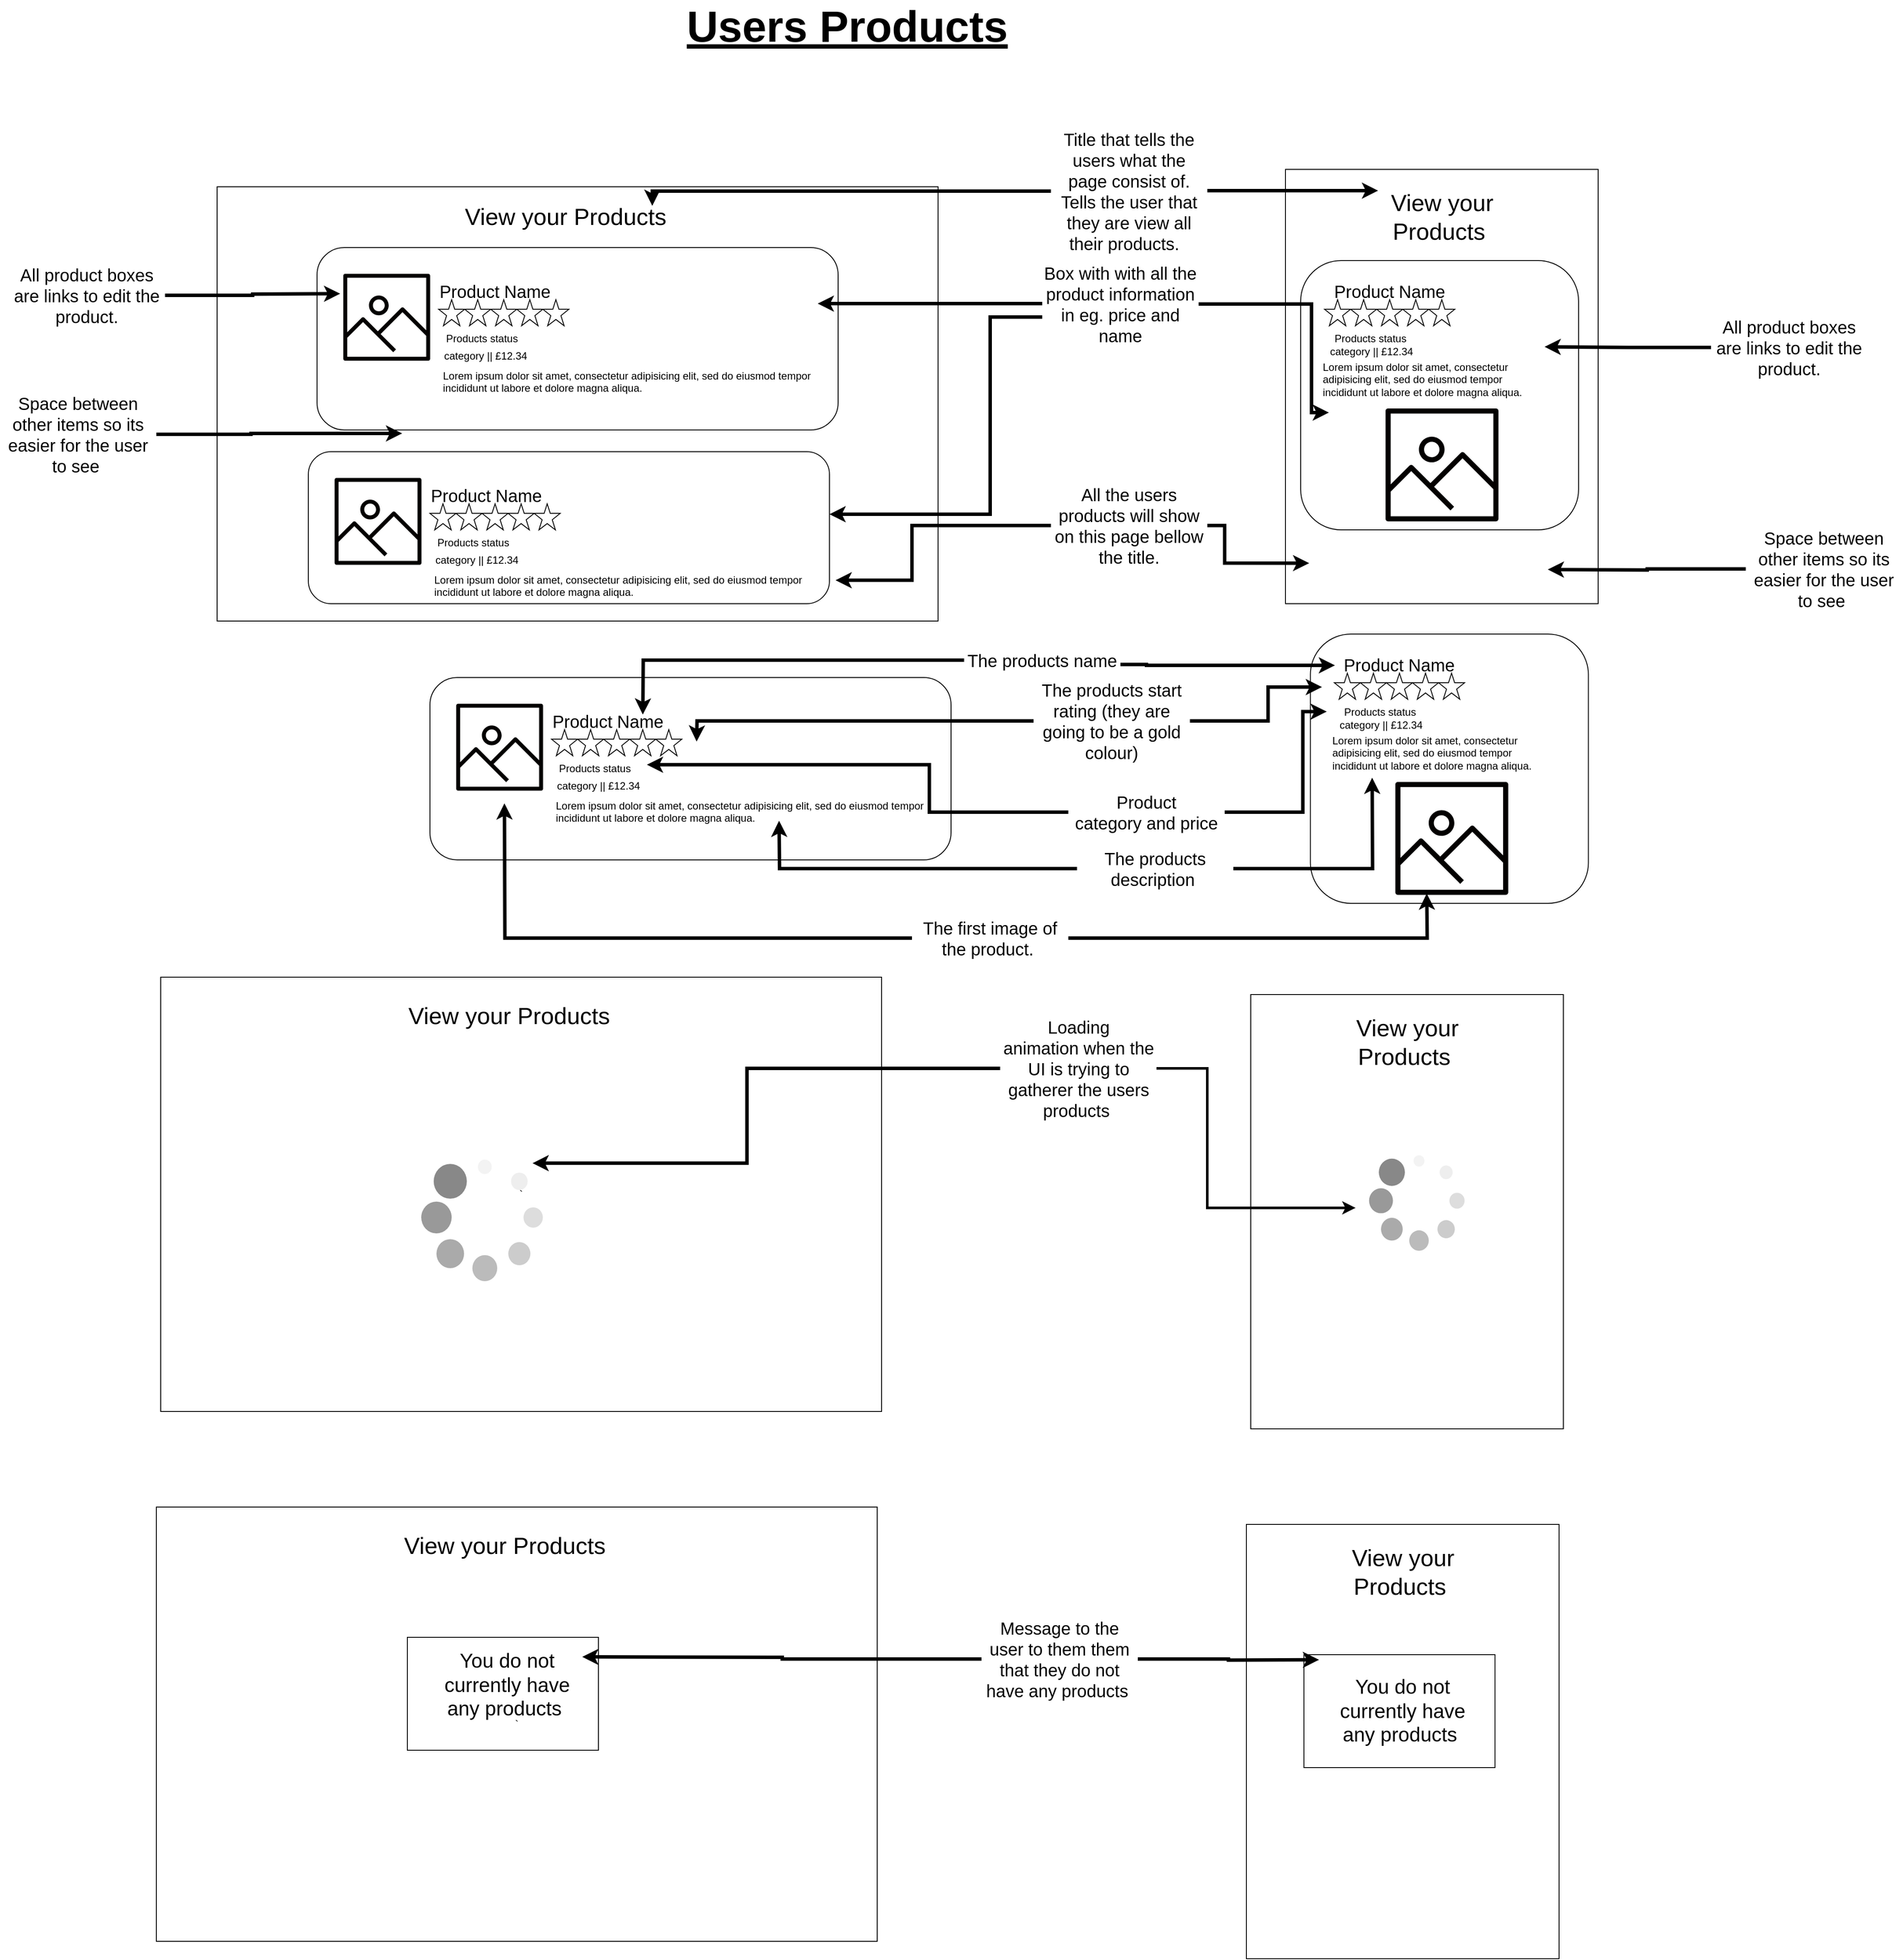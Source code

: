 <mxfile version="22.1.21" type="device">
  <diagram name="Page-1" id="9kCDMBCtZoSfwNyQTBR-">
    <mxGraphModel dx="7434" dy="4896" grid="1" gridSize="10" guides="1" tooltips="1" connect="1" arrows="1" fold="1" page="1" pageScale="1" pageWidth="850" pageHeight="1100" math="0" shadow="0">
      <root>
        <mxCell id="0" />
        <mxCell id="1" parent="0" />
        <mxCell id="2045cuq98jGpGBP9lHV3-7" value="`" style="rounded=0;whiteSpace=wrap;html=1;" parent="1" vertex="1">
          <mxGeometry x="-2000" y="-960" width="830" height="500" as="geometry" />
        </mxCell>
        <mxCell id="2045cuq98jGpGBP9lHV3-28" value="" style="rounded=0;whiteSpace=wrap;html=1;" parent="1" vertex="1">
          <mxGeometry x="-770" y="-980" width="360" height="500" as="geometry" />
        </mxCell>
        <mxCell id="h-zxiZMkEH1Zj-MicnAZ-12" value="&lt;span style=&quot;font-size: 50px;&quot;&gt;&lt;b&gt;&lt;u&gt;Users Products&lt;/u&gt;&lt;/b&gt;&lt;/span&gt;" style="text;html=1;strokeColor=none;fillColor=none;align=center;verticalAlign=middle;whiteSpace=wrap;rounded=0;fontSize=12;fontFamily=Helvetica;fontColor=default;" parent="1" vertex="1">
          <mxGeometry x="-1631" y="-1160" width="712.5" height="30" as="geometry" />
        </mxCell>
        <mxCell id="4pbtzh1Q4UVARywyvd64-3" value="&lt;font style=&quot;font-size: 27px;&quot;&gt;View your Products&amp;nbsp;&lt;/font&gt;" style="text;html=1;strokeColor=none;fillColor=none;align=center;verticalAlign=middle;whiteSpace=wrap;rounded=0;" vertex="1" parent="1">
          <mxGeometry x="-1780" y="-940" width="370" height="30" as="geometry" />
        </mxCell>
        <mxCell id="4pbtzh1Q4UVARywyvd64-4" value="&lt;font style=&quot;font-size: 27px;&quot;&gt;View your Products&amp;nbsp;&lt;/font&gt;" style="text;html=1;strokeColor=none;fillColor=none;align=center;verticalAlign=middle;whiteSpace=wrap;rounded=0;" vertex="1" parent="1">
          <mxGeometry x="-662.5" y="-940" width="145" height="30" as="geometry" />
        </mxCell>
        <mxCell id="4pbtzh1Q4UVARywyvd64-5" value="" style="rounded=1;whiteSpace=wrap;html=1;" vertex="1" parent="1">
          <mxGeometry x="-1755" y="-395" width="600" height="210" as="geometry" />
        </mxCell>
        <mxCell id="4pbtzh1Q4UVARywyvd64-6" value="" style="sketch=0;outlineConnect=0;fontColor=#232F3E;gradientColor=none;fillColor=#030100;strokeColor=default;dashed=0;verticalLabelPosition=bottom;verticalAlign=top;align=center;html=1;fontSize=12;fontStyle=0;aspect=fixed;pointerEvents=1;shape=mxgraph.aws4.container_registry_image;strokeWidth=0;" vertex="1" parent="1">
          <mxGeometry x="-1725" y="-365" width="100" height="100" as="geometry" />
        </mxCell>
        <mxCell id="4pbtzh1Q4UVARywyvd64-7" value="&lt;font style=&quot;font-size: 20px;&quot;&gt;Product Name&lt;/font&gt;" style="text;html=1;strokeColor=none;fillColor=none;align=center;verticalAlign=middle;whiteSpace=wrap;rounded=0;" vertex="1" parent="1">
          <mxGeometry x="-1670" y="-365" width="240" height="40" as="geometry" />
        </mxCell>
        <mxCell id="4pbtzh1Q4UVARywyvd64-8" value="" style="verticalLabelPosition=bottom;verticalAlign=top;html=1;shape=mxgraph.basic.star" vertex="1" parent="1">
          <mxGeometry x="-1615" y="-335" width="30" height="30" as="geometry" />
        </mxCell>
        <mxCell id="4pbtzh1Q4UVARywyvd64-9" value="" style="verticalLabelPosition=bottom;verticalAlign=top;html=1;shape=mxgraph.basic.star" vertex="1" parent="1">
          <mxGeometry x="-1585" y="-335" width="30" height="30" as="geometry" />
        </mxCell>
        <mxCell id="4pbtzh1Q4UVARywyvd64-10" value="" style="verticalLabelPosition=bottom;verticalAlign=top;html=1;shape=mxgraph.basic.star" vertex="1" parent="1">
          <mxGeometry x="-1555" y="-335" width="30" height="30" as="geometry" />
        </mxCell>
        <mxCell id="4pbtzh1Q4UVARywyvd64-11" value="" style="verticalLabelPosition=bottom;verticalAlign=top;html=1;shape=mxgraph.basic.star" vertex="1" parent="1">
          <mxGeometry x="-1525" y="-335" width="30" height="30" as="geometry" />
        </mxCell>
        <mxCell id="4pbtzh1Q4UVARywyvd64-12" value="" style="verticalLabelPosition=bottom;verticalAlign=top;html=1;shape=mxgraph.basic.star" vertex="1" parent="1">
          <mxGeometry x="-1495" y="-335" width="30" height="30" as="geometry" />
        </mxCell>
        <mxCell id="4pbtzh1Q4UVARywyvd64-15" value="&lt;h1&gt;&lt;br&gt;&lt;/h1&gt;&lt;p&gt;Lorem ipsum dolor sit amet, consectetur adipisicing elit, sed do eiusmod tempor incididunt ut labore et dolore magna aliqua.&lt;/p&gt;" style="text;html=1;strokeColor=none;fillColor=none;spacing=5;spacingTop=-20;whiteSpace=wrap;overflow=hidden;rounded=0;" vertex="1" parent="1">
          <mxGeometry x="-1615" y="-305" width="450" height="120" as="geometry" />
        </mxCell>
        <mxCell id="4pbtzh1Q4UVARywyvd64-16" value="Products status" style="text;html=1;strokeColor=none;fillColor=none;align=center;verticalAlign=middle;whiteSpace=wrap;rounded=0;" vertex="1" parent="1">
          <mxGeometry x="-1635" y="-305" width="140" height="30" as="geometry" />
        </mxCell>
        <mxCell id="4pbtzh1Q4UVARywyvd64-17" value="category || £12.34&amp;nbsp;&amp;nbsp;" style="text;html=1;strokeColor=none;fillColor=none;align=center;verticalAlign=middle;whiteSpace=wrap;rounded=0;" vertex="1" parent="1">
          <mxGeometry x="-1650" y="-285" width="185" height="30" as="geometry" />
        </mxCell>
        <mxCell id="4pbtzh1Q4UVARywyvd64-18" value="" style="rounded=1;whiteSpace=wrap;html=1;" vertex="1" parent="1">
          <mxGeometry x="-1885" y="-890" width="600" height="210" as="geometry" />
        </mxCell>
        <mxCell id="4pbtzh1Q4UVARywyvd64-19" value="" style="sketch=0;outlineConnect=0;fontColor=#232F3E;gradientColor=none;fillColor=#030100;strokeColor=default;dashed=0;verticalLabelPosition=bottom;verticalAlign=top;align=center;html=1;fontSize=12;fontStyle=0;aspect=fixed;pointerEvents=1;shape=mxgraph.aws4.container_registry_image;strokeWidth=0;" vertex="1" parent="1">
          <mxGeometry x="-1855" y="-860" width="100" height="100" as="geometry" />
        </mxCell>
        <mxCell id="4pbtzh1Q4UVARywyvd64-20" value="&lt;font style=&quot;font-size: 20px;&quot;&gt;Product Name&lt;/font&gt;" style="text;html=1;strokeColor=none;fillColor=none;align=center;verticalAlign=middle;whiteSpace=wrap;rounded=0;" vertex="1" parent="1">
          <mxGeometry x="-1800" y="-860" width="240" height="40" as="geometry" />
        </mxCell>
        <mxCell id="4pbtzh1Q4UVARywyvd64-21" value="" style="verticalLabelPosition=bottom;verticalAlign=top;html=1;shape=mxgraph.basic.star" vertex="1" parent="1">
          <mxGeometry x="-1745" y="-830" width="30" height="30" as="geometry" />
        </mxCell>
        <mxCell id="4pbtzh1Q4UVARywyvd64-22" value="" style="verticalLabelPosition=bottom;verticalAlign=top;html=1;shape=mxgraph.basic.star" vertex="1" parent="1">
          <mxGeometry x="-1715" y="-830" width="30" height="30" as="geometry" />
        </mxCell>
        <mxCell id="4pbtzh1Q4UVARywyvd64-23" value="" style="verticalLabelPosition=bottom;verticalAlign=top;html=1;shape=mxgraph.basic.star" vertex="1" parent="1">
          <mxGeometry x="-1685" y="-830" width="30" height="30" as="geometry" />
        </mxCell>
        <mxCell id="4pbtzh1Q4UVARywyvd64-24" value="" style="verticalLabelPosition=bottom;verticalAlign=top;html=1;shape=mxgraph.basic.star" vertex="1" parent="1">
          <mxGeometry x="-1655" y="-830" width="30" height="30" as="geometry" />
        </mxCell>
        <mxCell id="4pbtzh1Q4UVARywyvd64-25" value="" style="verticalLabelPosition=bottom;verticalAlign=top;html=1;shape=mxgraph.basic.star" vertex="1" parent="1">
          <mxGeometry x="-1625" y="-830" width="30" height="30" as="geometry" />
        </mxCell>
        <mxCell id="4pbtzh1Q4UVARywyvd64-26" value="&lt;h1&gt;&lt;br&gt;&lt;/h1&gt;&lt;p&gt;Lorem ipsum dolor sit amet, consectetur adipisicing elit, sed do eiusmod tempor incididunt ut labore et dolore magna aliqua.&lt;/p&gt;" style="text;html=1;strokeColor=none;fillColor=none;spacing=5;spacingTop=-20;whiteSpace=wrap;overflow=hidden;rounded=0;" vertex="1" parent="1">
          <mxGeometry x="-1745" y="-800" width="450" height="120" as="geometry" />
        </mxCell>
        <mxCell id="4pbtzh1Q4UVARywyvd64-27" value="Products status" style="text;html=1;strokeColor=none;fillColor=none;align=center;verticalAlign=middle;whiteSpace=wrap;rounded=0;" vertex="1" parent="1">
          <mxGeometry x="-1765" y="-800" width="140" height="30" as="geometry" />
        </mxCell>
        <mxCell id="4pbtzh1Q4UVARywyvd64-28" value="category || £12.34&amp;nbsp;&amp;nbsp;" style="text;html=1;strokeColor=none;fillColor=none;align=center;verticalAlign=middle;whiteSpace=wrap;rounded=0;" vertex="1" parent="1">
          <mxGeometry x="-1780" y="-780" width="185" height="30" as="geometry" />
        </mxCell>
        <mxCell id="4pbtzh1Q4UVARywyvd64-40" value="" style="rounded=1;whiteSpace=wrap;html=1;" vertex="1" parent="1">
          <mxGeometry x="-1895" y="-655" width="600" height="175" as="geometry" />
        </mxCell>
        <mxCell id="4pbtzh1Q4UVARywyvd64-41" value="" style="sketch=0;outlineConnect=0;fontColor=#232F3E;gradientColor=none;fillColor=#030100;strokeColor=default;dashed=0;verticalLabelPosition=bottom;verticalAlign=top;align=center;html=1;fontSize=12;fontStyle=0;aspect=fixed;pointerEvents=1;shape=mxgraph.aws4.container_registry_image;strokeWidth=0;" vertex="1" parent="1">
          <mxGeometry x="-1865" y="-625" width="100" height="100" as="geometry" />
        </mxCell>
        <mxCell id="4pbtzh1Q4UVARywyvd64-42" value="&lt;font style=&quot;font-size: 20px;&quot;&gt;Product Name&lt;/font&gt;" style="text;html=1;strokeColor=none;fillColor=none;align=center;verticalAlign=middle;whiteSpace=wrap;rounded=0;" vertex="1" parent="1">
          <mxGeometry x="-1810" y="-625" width="240" height="40" as="geometry" />
        </mxCell>
        <mxCell id="4pbtzh1Q4UVARywyvd64-43" value="" style="verticalLabelPosition=bottom;verticalAlign=top;html=1;shape=mxgraph.basic.star" vertex="1" parent="1">
          <mxGeometry x="-1755" y="-595" width="30" height="30" as="geometry" />
        </mxCell>
        <mxCell id="4pbtzh1Q4UVARywyvd64-44" value="" style="verticalLabelPosition=bottom;verticalAlign=top;html=1;shape=mxgraph.basic.star" vertex="1" parent="1">
          <mxGeometry x="-1725" y="-595" width="30" height="30" as="geometry" />
        </mxCell>
        <mxCell id="4pbtzh1Q4UVARywyvd64-45" value="" style="verticalLabelPosition=bottom;verticalAlign=top;html=1;shape=mxgraph.basic.star" vertex="1" parent="1">
          <mxGeometry x="-1695" y="-595" width="30" height="30" as="geometry" />
        </mxCell>
        <mxCell id="4pbtzh1Q4UVARywyvd64-46" value="" style="verticalLabelPosition=bottom;verticalAlign=top;html=1;shape=mxgraph.basic.star" vertex="1" parent="1">
          <mxGeometry x="-1665" y="-595" width="30" height="30" as="geometry" />
        </mxCell>
        <mxCell id="4pbtzh1Q4UVARywyvd64-47" value="" style="verticalLabelPosition=bottom;verticalAlign=top;html=1;shape=mxgraph.basic.star" vertex="1" parent="1">
          <mxGeometry x="-1635" y="-595" width="30" height="30" as="geometry" />
        </mxCell>
        <mxCell id="4pbtzh1Q4UVARywyvd64-48" value="&lt;h1&gt;&lt;br&gt;&lt;/h1&gt;&lt;p&gt;Lorem ipsum dolor sit amet, consectetur adipisicing elit, sed do eiusmod tempor incididunt ut labore et dolore magna aliqua.&lt;/p&gt;" style="text;html=1;strokeColor=none;fillColor=none;spacing=5;spacingTop=-20;whiteSpace=wrap;overflow=hidden;rounded=0;" vertex="1" parent="1">
          <mxGeometry x="-1755" y="-565" width="450" height="120" as="geometry" />
        </mxCell>
        <mxCell id="4pbtzh1Q4UVARywyvd64-49" value="Products status" style="text;html=1;strokeColor=none;fillColor=none;align=center;verticalAlign=middle;whiteSpace=wrap;rounded=0;" vertex="1" parent="1">
          <mxGeometry x="-1775" y="-565" width="140" height="30" as="geometry" />
        </mxCell>
        <mxCell id="4pbtzh1Q4UVARywyvd64-50" value="category || £12.34&amp;nbsp;&amp;nbsp;" style="text;html=1;strokeColor=none;fillColor=none;align=center;verticalAlign=middle;whiteSpace=wrap;rounded=0;" vertex="1" parent="1">
          <mxGeometry x="-1790" y="-545" width="185" height="30" as="geometry" />
        </mxCell>
        <mxCell id="4pbtzh1Q4UVARywyvd64-51" value="" style="rounded=1;whiteSpace=wrap;html=1;" vertex="1" parent="1">
          <mxGeometry x="-741.25" y="-445" width="320" height="310" as="geometry" />
        </mxCell>
        <mxCell id="4pbtzh1Q4UVARywyvd64-52" value="&lt;font style=&quot;font-size: 20px;&quot;&gt;Product Name&lt;/font&gt;" style="text;html=1;strokeColor=none;fillColor=none;align=center;verticalAlign=middle;whiteSpace=wrap;rounded=0;" vertex="1" parent="1">
          <mxGeometry x="-758.75" y="-430" width="240" height="40" as="geometry" />
        </mxCell>
        <mxCell id="4pbtzh1Q4UVARywyvd64-53" value="" style="verticalLabelPosition=bottom;verticalAlign=top;html=1;shape=mxgraph.basic.star" vertex="1" parent="1">
          <mxGeometry x="-713.75" y="-400" width="30" height="30" as="geometry" />
        </mxCell>
        <mxCell id="4pbtzh1Q4UVARywyvd64-54" value="" style="verticalLabelPosition=bottom;verticalAlign=top;html=1;shape=mxgraph.basic.star" vertex="1" parent="1">
          <mxGeometry x="-683.75" y="-400" width="30" height="30" as="geometry" />
        </mxCell>
        <mxCell id="4pbtzh1Q4UVARywyvd64-55" value="" style="verticalLabelPosition=bottom;verticalAlign=top;html=1;shape=mxgraph.basic.star" vertex="1" parent="1">
          <mxGeometry x="-653.75" y="-400" width="30" height="30" as="geometry" />
        </mxCell>
        <mxCell id="4pbtzh1Q4UVARywyvd64-56" value="" style="verticalLabelPosition=bottom;verticalAlign=top;html=1;shape=mxgraph.basic.star" vertex="1" parent="1">
          <mxGeometry x="-623.75" y="-400" width="30" height="30" as="geometry" />
        </mxCell>
        <mxCell id="4pbtzh1Q4UVARywyvd64-57" value="" style="verticalLabelPosition=bottom;verticalAlign=top;html=1;shape=mxgraph.basic.star" vertex="1" parent="1">
          <mxGeometry x="-593.75" y="-400" width="30" height="30" as="geometry" />
        </mxCell>
        <mxCell id="4pbtzh1Q4UVARywyvd64-58" value="&lt;h1&gt;&lt;br&gt;&lt;/h1&gt;&lt;p&gt;Lorem ipsum dolor sit amet, consectetur adipisicing elit, sed do eiusmod tempor incididunt ut labore et dolore magna aliqua.&lt;/p&gt;" style="text;html=1;strokeColor=none;fillColor=none;spacing=5;spacingTop=-20;whiteSpace=wrap;overflow=hidden;rounded=0;" vertex="1" parent="1">
          <mxGeometry x="-721.25" y="-380" width="245" height="120" as="geometry" />
        </mxCell>
        <mxCell id="4pbtzh1Q4UVARywyvd64-59" value="Products status" style="text;html=1;strokeColor=none;fillColor=none;align=center;verticalAlign=middle;whiteSpace=wrap;rounded=0;" vertex="1" parent="1">
          <mxGeometry x="-731.25" y="-370" width="140" height="30" as="geometry" />
        </mxCell>
        <mxCell id="4pbtzh1Q4UVARywyvd64-60" value="category || £12.34&amp;nbsp;&amp;nbsp;" style="text;html=1;strokeColor=none;fillColor=none;align=center;verticalAlign=middle;whiteSpace=wrap;rounded=0;" vertex="1" parent="1">
          <mxGeometry x="-748.75" y="-355" width="185" height="30" as="geometry" />
        </mxCell>
        <mxCell id="4pbtzh1Q4UVARywyvd64-61" value="" style="sketch=0;outlineConnect=0;fontColor=#232F3E;gradientColor=none;fillColor=#030100;strokeColor=default;dashed=0;verticalLabelPosition=bottom;verticalAlign=top;align=center;html=1;fontSize=12;fontStyle=0;aspect=fixed;pointerEvents=1;shape=mxgraph.aws4.container_registry_image;strokeWidth=0;" vertex="1" parent="1">
          <mxGeometry x="-643.75" y="-275" width="130" height="130" as="geometry" />
        </mxCell>
        <mxCell id="4pbtzh1Q4UVARywyvd64-73" value="" style="rounded=1;whiteSpace=wrap;html=1;" vertex="1" parent="1">
          <mxGeometry x="-752.5" y="-875" width="320" height="310" as="geometry" />
        </mxCell>
        <mxCell id="4pbtzh1Q4UVARywyvd64-74" value="&lt;font style=&quot;font-size: 20px;&quot;&gt;Product Name&lt;/font&gt;" style="text;html=1;strokeColor=none;fillColor=none;align=center;verticalAlign=middle;whiteSpace=wrap;rounded=0;" vertex="1" parent="1">
          <mxGeometry x="-770" y="-860" width="240" height="40" as="geometry" />
        </mxCell>
        <mxCell id="4pbtzh1Q4UVARywyvd64-75" value="" style="verticalLabelPosition=bottom;verticalAlign=top;html=1;shape=mxgraph.basic.star" vertex="1" parent="1">
          <mxGeometry x="-725" y="-830" width="30" height="30" as="geometry" />
        </mxCell>
        <mxCell id="4pbtzh1Q4UVARywyvd64-76" value="" style="verticalLabelPosition=bottom;verticalAlign=top;html=1;shape=mxgraph.basic.star" vertex="1" parent="1">
          <mxGeometry x="-695" y="-830" width="30" height="30" as="geometry" />
        </mxCell>
        <mxCell id="4pbtzh1Q4UVARywyvd64-77" value="" style="verticalLabelPosition=bottom;verticalAlign=top;html=1;shape=mxgraph.basic.star" vertex="1" parent="1">
          <mxGeometry x="-665" y="-830" width="30" height="30" as="geometry" />
        </mxCell>
        <mxCell id="4pbtzh1Q4UVARywyvd64-78" value="" style="verticalLabelPosition=bottom;verticalAlign=top;html=1;shape=mxgraph.basic.star" vertex="1" parent="1">
          <mxGeometry x="-635" y="-830" width="30" height="30" as="geometry" />
        </mxCell>
        <mxCell id="4pbtzh1Q4UVARywyvd64-79" value="" style="verticalLabelPosition=bottom;verticalAlign=top;html=1;shape=mxgraph.basic.star" vertex="1" parent="1">
          <mxGeometry x="-605" y="-830" width="30" height="30" as="geometry" />
        </mxCell>
        <mxCell id="4pbtzh1Q4UVARywyvd64-80" value="&lt;h1&gt;&lt;br&gt;&lt;/h1&gt;&lt;p&gt;Lorem ipsum dolor sit amet, consectetur adipisicing elit, sed do eiusmod tempor incididunt ut labore et dolore magna aliqua.&lt;/p&gt;" style="text;html=1;strokeColor=none;fillColor=none;spacing=5;spacingTop=-20;whiteSpace=wrap;overflow=hidden;rounded=0;" vertex="1" parent="1">
          <mxGeometry x="-732.5" y="-810" width="245" height="120" as="geometry" />
        </mxCell>
        <mxCell id="4pbtzh1Q4UVARywyvd64-81" value="Products status" style="text;html=1;strokeColor=none;fillColor=none;align=center;verticalAlign=middle;whiteSpace=wrap;rounded=0;" vertex="1" parent="1">
          <mxGeometry x="-742.5" y="-800" width="140" height="30" as="geometry" />
        </mxCell>
        <mxCell id="4pbtzh1Q4UVARywyvd64-82" value="category || £12.34&amp;nbsp;&amp;nbsp;" style="text;html=1;strokeColor=none;fillColor=none;align=center;verticalAlign=middle;whiteSpace=wrap;rounded=0;" vertex="1" parent="1">
          <mxGeometry x="-760" y="-785" width="185" height="30" as="geometry" />
        </mxCell>
        <mxCell id="4pbtzh1Q4UVARywyvd64-83" value="" style="sketch=0;outlineConnect=0;fontColor=#232F3E;gradientColor=none;fillColor=#030100;strokeColor=default;dashed=0;verticalLabelPosition=bottom;verticalAlign=top;align=center;html=1;fontSize=12;fontStyle=0;aspect=fixed;pointerEvents=1;shape=mxgraph.aws4.container_registry_image;strokeWidth=0;" vertex="1" parent="1">
          <mxGeometry x="-655" y="-705" width="130" height="130" as="geometry" />
        </mxCell>
        <mxCell id="4pbtzh1Q4UVARywyvd64-87" style="edgeStyle=orthogonalEdgeStyle;rounded=0;orthogonalLoop=1;jettySize=auto;html=1;strokeWidth=4;" edge="1" parent="1" source="4pbtzh1Q4UVARywyvd64-86">
          <mxGeometry relative="1" as="geometry">
            <mxPoint x="-1308.528" y="-825.467" as="targetPoint" />
          </mxGeometry>
        </mxCell>
        <mxCell id="4pbtzh1Q4UVARywyvd64-93" style="edgeStyle=orthogonalEdgeStyle;rounded=0;orthogonalLoop=1;jettySize=auto;html=1;strokeWidth=4;" edge="1" parent="1" source="4pbtzh1Q4UVARywyvd64-86">
          <mxGeometry relative="1" as="geometry">
            <mxPoint x="-720" y="-700" as="targetPoint" />
            <Array as="points">
              <mxPoint x="-740" y="-825" />
            </Array>
          </mxGeometry>
        </mxCell>
        <mxCell id="4pbtzh1Q4UVARywyvd64-95" style="edgeStyle=orthogonalEdgeStyle;shape=connector;rounded=0;orthogonalLoop=1;jettySize=auto;html=1;labelBackgroundColor=default;strokeColor=default;strokeWidth=4;align=center;verticalAlign=middle;fontFamily=Helvetica;fontSize=12;fontColor=default;endArrow=classic;exitX=0;exitY=1;exitDx=0;exitDy=0;" edge="1" parent="1" source="4pbtzh1Q4UVARywyvd64-86" target="4pbtzh1Q4UVARywyvd64-40">
          <mxGeometry relative="1" as="geometry">
            <mxPoint x="-1307.627" y="-540.195" as="targetPoint" />
            <mxPoint x="-970" y="-710" as="sourcePoint" />
            <Array as="points">
              <mxPoint x="-1110" y="-810" />
              <mxPoint x="-1110" y="-583" />
            </Array>
          </mxGeometry>
        </mxCell>
        <mxCell id="4pbtzh1Q4UVARywyvd64-86" value="&lt;font style=&quot;font-size: 20px;&quot;&gt;Box with with all the product information in eg. price and name&lt;/font&gt;" style="text;html=1;strokeColor=none;fillColor=none;align=center;verticalAlign=middle;whiteSpace=wrap;rounded=0;" vertex="1" parent="1">
          <mxGeometry x="-1050" y="-840" width="180" height="30" as="geometry" />
        </mxCell>
        <mxCell id="4pbtzh1Q4UVARywyvd64-89" style="edgeStyle=orthogonalEdgeStyle;rounded=0;orthogonalLoop=1;jettySize=auto;html=1;strokeWidth=4;" edge="1" parent="1" source="4pbtzh1Q4UVARywyvd64-88">
          <mxGeometry relative="1" as="geometry">
            <mxPoint x="-1499" y="-938" as="targetPoint" />
            <Array as="points">
              <mxPoint x="-1499" y="-955" />
            </Array>
          </mxGeometry>
        </mxCell>
        <mxCell id="4pbtzh1Q4UVARywyvd64-92" style="edgeStyle=orthogonalEdgeStyle;rounded=0;orthogonalLoop=1;jettySize=auto;html=1;strokeWidth=4;" edge="1" parent="1" source="4pbtzh1Q4UVARywyvd64-88">
          <mxGeometry relative="1" as="geometry">
            <mxPoint x="-663.349" y="-955.494" as="targetPoint" />
          </mxGeometry>
        </mxCell>
        <mxCell id="4pbtzh1Q4UVARywyvd64-88" value="&lt;font style=&quot;font-size: 20px;&quot;&gt;Title that tells the users what the page consist of. Tells the user that they are view all their products.&amp;nbsp;&amp;nbsp;&lt;/font&gt;" style="text;html=1;strokeColor=none;fillColor=none;align=center;verticalAlign=middle;whiteSpace=wrap;rounded=0;" vertex="1" parent="1">
          <mxGeometry x="-1040" y="-970" width="180" height="30" as="geometry" />
        </mxCell>
        <mxCell id="4pbtzh1Q4UVARywyvd64-96" style="edgeStyle=orthogonalEdgeStyle;shape=connector;rounded=0;orthogonalLoop=1;jettySize=auto;html=1;labelBackgroundColor=default;strokeColor=default;strokeWidth=4;align=center;verticalAlign=middle;fontFamily=Helvetica;fontSize=12;fontColor=default;endArrow=classic;" edge="1" parent="1" source="4pbtzh1Q4UVARywyvd64-94">
          <mxGeometry relative="1" as="geometry">
            <mxPoint x="-1509.9" y="-352.316" as="targetPoint" />
          </mxGeometry>
        </mxCell>
        <mxCell id="4pbtzh1Q4UVARywyvd64-97" style="edgeStyle=orthogonalEdgeStyle;shape=connector;rounded=0;orthogonalLoop=1;jettySize=auto;html=1;labelBackgroundColor=default;strokeColor=default;strokeWidth=4;align=center;verticalAlign=middle;fontFamily=Helvetica;fontSize=12;fontColor=default;endArrow=classic;" edge="1" parent="1" source="4pbtzh1Q4UVARywyvd64-94">
          <mxGeometry relative="1" as="geometry">
            <mxPoint x="-713" y="-409" as="targetPoint" />
            <Array as="points">
              <mxPoint x="-930" y="-410" />
            </Array>
          </mxGeometry>
        </mxCell>
        <mxCell id="4pbtzh1Q4UVARywyvd64-94" value="&lt;font style=&quot;font-size: 20px;&quot;&gt;The products name&lt;/font&gt;" style="text;html=1;strokeColor=none;fillColor=none;align=center;verticalAlign=middle;whiteSpace=wrap;rounded=0;" vertex="1" parent="1">
          <mxGeometry x="-1140" y="-430" width="180" height="30" as="geometry" />
        </mxCell>
        <mxCell id="4pbtzh1Q4UVARywyvd64-105" style="edgeStyle=orthogonalEdgeStyle;shape=connector;rounded=0;orthogonalLoop=1;jettySize=auto;html=1;labelBackgroundColor=default;strokeColor=default;strokeWidth=4;align=center;verticalAlign=middle;fontFamily=Helvetica;fontSize=12;fontColor=default;endArrow=classic;" edge="1" parent="1" source="4pbtzh1Q4UVARywyvd64-98">
          <mxGeometry relative="1" as="geometry">
            <mxPoint x="-727.961" y="-383.98" as="targetPoint" />
            <Array as="points">
              <mxPoint x="-790" y="-345" />
              <mxPoint x="-790" y="-384" />
            </Array>
          </mxGeometry>
        </mxCell>
        <mxCell id="4pbtzh1Q4UVARywyvd64-106" style="edgeStyle=orthogonalEdgeStyle;shape=connector;rounded=0;orthogonalLoop=1;jettySize=auto;html=1;labelBackgroundColor=default;strokeColor=default;strokeWidth=4;align=center;verticalAlign=middle;fontFamily=Helvetica;fontSize=12;fontColor=default;endArrow=classic;" edge="1" parent="1" source="4pbtzh1Q4UVARywyvd64-98">
          <mxGeometry relative="1" as="geometry">
            <mxPoint x="-1447.961" y="-321.235" as="targetPoint" />
          </mxGeometry>
        </mxCell>
        <mxCell id="4pbtzh1Q4UVARywyvd64-98" value="&lt;font style=&quot;font-size: 20px;&quot;&gt;The products start rating (they are going to be a gold colour)&lt;/font&gt;" style="text;html=1;strokeColor=none;fillColor=none;align=center;verticalAlign=middle;whiteSpace=wrap;rounded=0;" vertex="1" parent="1">
          <mxGeometry x="-1060" y="-360" width="180" height="30" as="geometry" />
        </mxCell>
        <mxCell id="4pbtzh1Q4UVARywyvd64-103" style="edgeStyle=orthogonalEdgeStyle;shape=connector;rounded=0;orthogonalLoop=1;jettySize=auto;html=1;labelBackgroundColor=default;strokeColor=default;strokeWidth=4;align=center;verticalAlign=middle;fontFamily=Helvetica;fontSize=12;fontColor=default;endArrow=classic;" edge="1" parent="1" source="4pbtzh1Q4UVARywyvd64-99">
          <mxGeometry relative="1" as="geometry">
            <mxPoint x="-1288" y="-507" as="targetPoint" />
            <Array as="points">
              <mxPoint x="-1200" y="-570" />
              <mxPoint x="-1200" y="-507" />
            </Array>
          </mxGeometry>
        </mxCell>
        <mxCell id="4pbtzh1Q4UVARywyvd64-104" style="edgeStyle=orthogonalEdgeStyle;shape=connector;rounded=0;orthogonalLoop=1;jettySize=auto;html=1;labelBackgroundColor=default;strokeColor=default;strokeWidth=4;align=center;verticalAlign=middle;fontFamily=Helvetica;fontSize=12;fontColor=default;endArrow=classic;" edge="1" parent="1" source="4pbtzh1Q4UVARywyvd64-99">
          <mxGeometry relative="1" as="geometry">
            <mxPoint x="-742.654" y="-526.654" as="targetPoint" />
            <Array as="points">
              <mxPoint x="-840" y="-570" />
              <mxPoint x="-840" y="-527" />
            </Array>
          </mxGeometry>
        </mxCell>
        <mxCell id="4pbtzh1Q4UVARywyvd64-99" value="&lt;font style=&quot;font-size: 20px;&quot;&gt;All the users products will show on this page bellow the title.&lt;/font&gt;" style="text;html=1;strokeColor=none;fillColor=none;align=center;verticalAlign=middle;whiteSpace=wrap;rounded=0;" vertex="1" parent="1">
          <mxGeometry x="-1040" y="-585" width="180" height="30" as="geometry" />
        </mxCell>
        <mxCell id="4pbtzh1Q4UVARywyvd64-108" style="edgeStyle=orthogonalEdgeStyle;shape=connector;rounded=0;orthogonalLoop=1;jettySize=auto;html=1;labelBackgroundColor=default;strokeColor=default;strokeWidth=4;align=center;verticalAlign=middle;fontFamily=Helvetica;fontSize=12;fontColor=default;endArrow=classic;" edge="1" parent="1" source="4pbtzh1Q4UVARywyvd64-107">
          <mxGeometry relative="1" as="geometry">
            <mxPoint x="-1505.216" y="-294.569" as="targetPoint" />
            <Array as="points">
              <mxPoint x="-1180" y="-240" />
              <mxPoint x="-1180" y="-295" />
            </Array>
          </mxGeometry>
        </mxCell>
        <mxCell id="4pbtzh1Q4UVARywyvd64-109" style="edgeStyle=orthogonalEdgeStyle;shape=connector;rounded=0;orthogonalLoop=1;jettySize=auto;html=1;labelBackgroundColor=default;strokeColor=default;strokeWidth=4;align=center;verticalAlign=middle;fontFamily=Helvetica;fontSize=12;fontColor=default;endArrow=classic;" edge="1" parent="1" source="4pbtzh1Q4UVARywyvd64-107">
          <mxGeometry relative="1" as="geometry">
            <mxPoint x="-722.47" y="-355.745" as="targetPoint" />
            <Array as="points">
              <mxPoint x="-750" y="-240" />
              <mxPoint x="-750" y="-356" />
            </Array>
          </mxGeometry>
        </mxCell>
        <mxCell id="4pbtzh1Q4UVARywyvd64-107" value="&lt;font style=&quot;font-size: 20px;&quot;&gt;Product category&amp;nbsp;and price&lt;/font&gt;" style="text;html=1;strokeColor=none;fillColor=none;align=center;verticalAlign=middle;whiteSpace=wrap;rounded=0;" vertex="1" parent="1">
          <mxGeometry x="-1020" y="-255" width="180" height="30" as="geometry" />
        </mxCell>
        <mxCell id="4pbtzh1Q4UVARywyvd64-111" style="edgeStyle=orthogonalEdgeStyle;shape=connector;rounded=0;orthogonalLoop=1;jettySize=auto;html=1;labelBackgroundColor=default;strokeColor=default;strokeWidth=4;align=center;verticalAlign=middle;fontFamily=Helvetica;fontSize=12;fontColor=default;endArrow=classic;" edge="1" parent="1" source="4pbtzh1Q4UVARywyvd64-110">
          <mxGeometry relative="1" as="geometry">
            <mxPoint x="-1353.048" y="-230.143" as="targetPoint" />
          </mxGeometry>
        </mxCell>
        <mxCell id="4pbtzh1Q4UVARywyvd64-112" style="edgeStyle=orthogonalEdgeStyle;shape=connector;rounded=0;orthogonalLoop=1;jettySize=auto;html=1;labelBackgroundColor=default;strokeColor=default;strokeWidth=4;align=center;verticalAlign=middle;fontFamily=Helvetica;fontSize=12;fontColor=default;endArrow=classic;" edge="1" parent="1" source="4pbtzh1Q4UVARywyvd64-110">
          <mxGeometry relative="1" as="geometry">
            <mxPoint x="-670.19" y="-279.667" as="targetPoint" />
          </mxGeometry>
        </mxCell>
        <mxCell id="4pbtzh1Q4UVARywyvd64-110" value="&lt;font style=&quot;font-size: 20px;&quot;&gt;The products description&amp;nbsp;&lt;/font&gt;" style="text;html=1;strokeColor=none;fillColor=none;align=center;verticalAlign=middle;whiteSpace=wrap;rounded=0;" vertex="1" parent="1">
          <mxGeometry x="-1010" y="-190" width="180" height="30" as="geometry" />
        </mxCell>
        <mxCell id="4pbtzh1Q4UVARywyvd64-114" style="edgeStyle=orthogonalEdgeStyle;shape=connector;rounded=0;orthogonalLoop=1;jettySize=auto;html=1;labelBackgroundColor=default;strokeColor=default;strokeWidth=4;align=center;verticalAlign=middle;fontFamily=Helvetica;fontSize=12;fontColor=default;endArrow=classic;" edge="1" parent="1" source="4pbtzh1Q4UVARywyvd64-113">
          <mxGeometry relative="1" as="geometry">
            <mxPoint x="-607.333" y="-146.333" as="targetPoint" />
          </mxGeometry>
        </mxCell>
        <mxCell id="4pbtzh1Q4UVARywyvd64-115" style="edgeStyle=orthogonalEdgeStyle;shape=connector;rounded=0;orthogonalLoop=1;jettySize=auto;html=1;labelBackgroundColor=default;strokeColor=default;strokeWidth=4;align=center;verticalAlign=middle;fontFamily=Helvetica;fontSize=12;fontColor=default;endArrow=classic;" edge="1" parent="1" source="4pbtzh1Q4UVARywyvd64-113">
          <mxGeometry relative="1" as="geometry">
            <mxPoint x="-1669.238" y="-250.143" as="targetPoint" />
          </mxGeometry>
        </mxCell>
        <mxCell id="4pbtzh1Q4UVARywyvd64-113" value="&lt;font style=&quot;font-size: 20px;&quot;&gt;The first image of the product.&amp;nbsp;&lt;/font&gt;" style="text;html=1;strokeColor=none;fillColor=none;align=center;verticalAlign=middle;whiteSpace=wrap;rounded=0;" vertex="1" parent="1">
          <mxGeometry x="-1200" y="-110" width="180" height="30" as="geometry" />
        </mxCell>
        <mxCell id="4pbtzh1Q4UVARywyvd64-117" value="`" style="rounded=0;whiteSpace=wrap;html=1;" vertex="1" parent="1">
          <mxGeometry x="-2065" y="-50" width="830" height="500" as="geometry" />
        </mxCell>
        <mxCell id="4pbtzh1Q4UVARywyvd64-116" value="" style="verticalLabelPosition=bottom;shadow=0;dashed=0;align=center;html=1;verticalAlign=top;strokeWidth=1;shape=mxgraph.mockup.misc.loading_circle_1;pointerEvents=1;rounded=0;fontFamily=Helvetica;fontSize=12;fontColor=default;fillColor=none;gradientColor=none;" vertex="1" parent="1">
          <mxGeometry x="-1765" y="160" width="140" height="140" as="geometry" />
        </mxCell>
        <mxCell id="4pbtzh1Q4UVARywyvd64-118" value="&lt;font style=&quot;font-size: 27px;&quot;&gt;View your Products&amp;nbsp;&lt;/font&gt;" style="text;html=1;strokeColor=none;fillColor=none;align=center;verticalAlign=middle;whiteSpace=wrap;rounded=0;" vertex="1" parent="1">
          <mxGeometry x="-1845" y="-20" width="370" height="30" as="geometry" />
        </mxCell>
        <mxCell id="4pbtzh1Q4UVARywyvd64-119" value="" style="rounded=0;whiteSpace=wrap;html=1;" vertex="1" parent="1">
          <mxGeometry x="-810" y="-30" width="360" height="500" as="geometry" />
        </mxCell>
        <mxCell id="4pbtzh1Q4UVARywyvd64-120" value="&lt;font style=&quot;font-size: 27px;&quot;&gt;View your Products&amp;nbsp;&lt;/font&gt;" style="text;html=1;strokeColor=none;fillColor=none;align=center;verticalAlign=middle;whiteSpace=wrap;rounded=0;" vertex="1" parent="1">
          <mxGeometry x="-702.5" y="10" width="145" height="30" as="geometry" />
        </mxCell>
        <mxCell id="4pbtzh1Q4UVARywyvd64-121" value="" style="verticalLabelPosition=bottom;shadow=0;dashed=0;align=center;html=1;verticalAlign=top;strokeWidth=1;shape=mxgraph.mockup.misc.loading_circle_1;pointerEvents=1;rounded=0;fontFamily=Helvetica;fontSize=12;fontColor=default;fillColor=none;gradientColor=none;" vertex="1" parent="1">
          <mxGeometry x="-673.75" y="155" width="110" height="110" as="geometry" />
        </mxCell>
        <mxCell id="4pbtzh1Q4UVARywyvd64-123" style="edgeStyle=orthogonalEdgeStyle;shape=connector;rounded=0;orthogonalLoop=1;jettySize=auto;html=1;labelBackgroundColor=default;strokeColor=default;strokeWidth=4;align=center;verticalAlign=middle;fontFamily=Helvetica;fontSize=12;fontColor=default;endArrow=classic;" edge="1" parent="1" source="4pbtzh1Q4UVARywyvd64-122">
          <mxGeometry relative="1" as="geometry">
            <mxPoint x="-1636.857" y="164.143" as="targetPoint" />
            <Array as="points">
              <mxPoint x="-1390" y="55" />
              <mxPoint x="-1390" y="164" />
            </Array>
          </mxGeometry>
        </mxCell>
        <mxCell id="4pbtzh1Q4UVARywyvd64-124" style="edgeStyle=orthogonalEdgeStyle;shape=connector;rounded=0;orthogonalLoop=1;jettySize=auto;html=1;labelBackgroundColor=default;strokeColor=default;strokeWidth=3;align=center;verticalAlign=middle;fontFamily=Helvetica;fontSize=12;fontColor=default;endArrow=classic;" edge="1" parent="1" source="4pbtzh1Q4UVARywyvd64-122">
          <mxGeometry relative="1" as="geometry">
            <mxPoint x="-689.238" y="215.572" as="targetPoint" />
            <Array as="points">
              <mxPoint x="-860" y="55" />
              <mxPoint x="-860" y="216" />
            </Array>
          </mxGeometry>
        </mxCell>
        <mxCell id="4pbtzh1Q4UVARywyvd64-122" value="&lt;font style=&quot;font-size: 20px;&quot;&gt;Loading animation&amp;nbsp;when the UI is trying to gatherer&amp;nbsp;the users products&amp;nbsp;&lt;/font&gt;" style="text;html=1;strokeColor=none;fillColor=none;align=center;verticalAlign=middle;whiteSpace=wrap;rounded=0;" vertex="1" parent="1">
          <mxGeometry x="-1098.5" y="40" width="180" height="30" as="geometry" />
        </mxCell>
        <mxCell id="4pbtzh1Q4UVARywyvd64-125" value="`" style="rounded=0;whiteSpace=wrap;html=1;" vertex="1" parent="1">
          <mxGeometry x="-2070" y="560" width="830" height="500" as="geometry" />
        </mxCell>
        <mxCell id="4pbtzh1Q4UVARywyvd64-126" value="&lt;font style=&quot;font-size: 27px;&quot;&gt;View your Products&amp;nbsp;&lt;/font&gt;" style="text;html=1;strokeColor=none;fillColor=none;align=center;verticalAlign=middle;whiteSpace=wrap;rounded=0;" vertex="1" parent="1">
          <mxGeometry x="-1850" y="590" width="370" height="30" as="geometry" />
        </mxCell>
        <mxCell id="4pbtzh1Q4UVARywyvd64-127" value="" style="rounded=0;whiteSpace=wrap;html=1;" vertex="1" parent="1">
          <mxGeometry x="-815" y="580" width="360" height="500" as="geometry" />
        </mxCell>
        <mxCell id="4pbtzh1Q4UVARywyvd64-128" value="&lt;font style=&quot;font-size: 27px;&quot;&gt;View your Products&amp;nbsp;&lt;/font&gt;" style="text;html=1;strokeColor=none;fillColor=none;align=center;verticalAlign=middle;whiteSpace=wrap;rounded=0;" vertex="1" parent="1">
          <mxGeometry x="-707.5" y="620" width="145" height="30" as="geometry" />
        </mxCell>
        <mxCell id="4pbtzh1Q4UVARywyvd64-129" value="&lt;font style=&quot;font-size: 23px;&quot;&gt;You do not currently have any products&amp;nbsp;&lt;/font&gt;" style="text;html=1;strokeColor=none;fillColor=none;align=center;verticalAlign=middle;whiteSpace=wrap;rounded=0;fontSize=12;fontFamily=Helvetica;fontColor=default;" vertex="1" parent="1">
          <mxGeometry x="-1746" y="750" width="160" height="30" as="geometry" />
        </mxCell>
        <mxCell id="4pbtzh1Q4UVARywyvd64-132" value="&lt;font style=&quot;font-size: 23px;&quot;&gt;You do not currently have any products&amp;nbsp;&lt;/font&gt;" style="text;html=1;strokeColor=none;fillColor=none;align=center;verticalAlign=middle;whiteSpace=wrap;rounded=0;fontSize=12;fontFamily=Helvetica;fontColor=default;" vertex="1" parent="1">
          <mxGeometry x="-715" y="780" width="160" height="30" as="geometry" />
        </mxCell>
        <mxCell id="4pbtzh1Q4UVARywyvd64-133" value="" style="rounded=0;whiteSpace=wrap;html=1;align=center;verticalAlign=middle;fontFamily=Helvetica;fontSize=12;fontColor=default;fillColor=none;gradientColor=none;" vertex="1" parent="1">
          <mxGeometry x="-1781" y="710" width="220" height="130" as="geometry" />
        </mxCell>
        <mxCell id="4pbtzh1Q4UVARywyvd64-135" value="" style="rounded=0;whiteSpace=wrap;html=1;align=center;verticalAlign=middle;fontFamily=Helvetica;fontSize=12;fontColor=default;fillColor=none;gradientColor=none;" vertex="1" parent="1">
          <mxGeometry x="-748.75" y="730" width="220" height="130" as="geometry" />
        </mxCell>
        <mxCell id="4pbtzh1Q4UVARywyvd64-138" style="edgeStyle=orthogonalEdgeStyle;shape=connector;rounded=0;orthogonalLoop=1;jettySize=auto;html=1;labelBackgroundColor=default;strokeColor=default;strokeWidth=4;align=center;verticalAlign=middle;fontFamily=Helvetica;fontSize=12;fontColor=default;endArrow=classic;" edge="1" parent="1" source="4pbtzh1Q4UVARywyvd64-136">
          <mxGeometry relative="1" as="geometry">
            <mxPoint x="-1579.667" y="732.5" as="targetPoint" />
          </mxGeometry>
        </mxCell>
        <mxCell id="4pbtzh1Q4UVARywyvd64-139" style="edgeStyle=orthogonalEdgeStyle;shape=connector;rounded=0;orthogonalLoop=1;jettySize=auto;html=1;labelBackgroundColor=default;strokeColor=default;strokeWidth=4;align=center;verticalAlign=middle;fontFamily=Helvetica;fontSize=12;fontColor=default;endArrow=classic;" edge="1" parent="1" source="4pbtzh1Q4UVARywyvd64-136">
          <mxGeometry relative="1" as="geometry">
            <mxPoint x="-731.333" y="735.833" as="targetPoint" />
          </mxGeometry>
        </mxCell>
        <mxCell id="4pbtzh1Q4UVARywyvd64-136" value="&lt;font style=&quot;font-size: 20px;&quot;&gt;Message to the user to them them that they do not have any products&amp;nbsp;&lt;/font&gt;" style="text;html=1;strokeColor=none;fillColor=none;align=center;verticalAlign=middle;whiteSpace=wrap;rounded=0;" vertex="1" parent="1">
          <mxGeometry x="-1120" y="720" width="180" height="30" as="geometry" />
        </mxCell>
        <mxCell id="4pbtzh1Q4UVARywyvd64-142" style="edgeStyle=orthogonalEdgeStyle;shape=connector;rounded=0;orthogonalLoop=1;jettySize=auto;html=1;labelBackgroundColor=default;strokeColor=default;strokeWidth=4;align=center;verticalAlign=middle;fontFamily=Helvetica;fontSize=12;fontColor=default;endArrow=classic;" edge="1" parent="1" source="4pbtzh1Q4UVARywyvd64-141">
          <mxGeometry relative="1" as="geometry">
            <mxPoint x="-1787" y="-676" as="targetPoint" />
            <Array as="points">
              <mxPoint x="-1961" y="-675" />
              <mxPoint x="-1852" y="-676" />
              <mxPoint x="-1852" y="-656" />
            </Array>
          </mxGeometry>
        </mxCell>
        <mxCell id="4pbtzh1Q4UVARywyvd64-141" value="&lt;span style=&quot;font-size: 20px;&quot;&gt;Space between other items so its easier for the user to see&amp;nbsp;&lt;/span&gt;" style="text;html=1;strokeColor=none;fillColor=none;align=center;verticalAlign=middle;whiteSpace=wrap;rounded=0;" vertex="1" parent="1">
          <mxGeometry x="-2250" y="-690" width="180" height="30" as="geometry" />
        </mxCell>
        <mxCell id="4pbtzh1Q4UVARywyvd64-145" style="edgeStyle=orthogonalEdgeStyle;shape=connector;rounded=0;orthogonalLoop=1;jettySize=auto;html=1;labelBackgroundColor=default;strokeColor=default;strokeWidth=4;align=center;verticalAlign=middle;fontFamily=Helvetica;fontSize=12;fontColor=default;endArrow=classic;" edge="1" parent="1" source="4pbtzh1Q4UVARywyvd64-144">
          <mxGeometry relative="1" as="geometry">
            <mxPoint x="-468" y="-519.333" as="targetPoint" />
          </mxGeometry>
        </mxCell>
        <mxCell id="4pbtzh1Q4UVARywyvd64-144" value="&lt;span style=&quot;font-size: 20px;&quot;&gt;Space between other items so its easier for the user to see&amp;nbsp;&lt;/span&gt;" style="text;html=1;strokeColor=none;fillColor=none;align=center;verticalAlign=middle;whiteSpace=wrap;rounded=0;" vertex="1" parent="1">
          <mxGeometry x="-240" y="-535" width="180" height="30" as="geometry" />
        </mxCell>
        <mxCell id="4pbtzh1Q4UVARywyvd64-147" style="edgeStyle=orthogonalEdgeStyle;shape=connector;rounded=0;orthogonalLoop=1;jettySize=auto;html=1;labelBackgroundColor=default;strokeColor=default;strokeWidth=4;align=center;verticalAlign=middle;fontFamily=Helvetica;fontSize=12;fontColor=default;endArrow=classic;" edge="1" parent="1" source="4pbtzh1Q4UVARywyvd64-146">
          <mxGeometry relative="1" as="geometry">
            <mxPoint x="-1858.333" y="-836.889" as="targetPoint" />
          </mxGeometry>
        </mxCell>
        <mxCell id="4pbtzh1Q4UVARywyvd64-146" value="&lt;span style=&quot;font-size: 20px;&quot;&gt;All product boxes are links to edit the product.&lt;/span&gt;" style="text;html=1;strokeColor=none;fillColor=none;align=center;verticalAlign=middle;whiteSpace=wrap;rounded=0;" vertex="1" parent="1">
          <mxGeometry x="-2240" y="-850" width="180" height="30" as="geometry" />
        </mxCell>
        <mxCell id="4pbtzh1Q4UVARywyvd64-150" style="edgeStyle=orthogonalEdgeStyle;shape=connector;rounded=0;orthogonalLoop=1;jettySize=auto;html=1;labelBackgroundColor=default;strokeColor=default;strokeWidth=4;align=center;verticalAlign=middle;fontFamily=Helvetica;fontSize=12;fontColor=default;endArrow=classic;" edge="1" parent="1" source="4pbtzh1Q4UVARywyvd64-148">
          <mxGeometry relative="1" as="geometry">
            <mxPoint x="-471.667" y="-775.778" as="targetPoint" />
          </mxGeometry>
        </mxCell>
        <mxCell id="4pbtzh1Q4UVARywyvd64-148" value="&lt;span style=&quot;font-size: 20px;&quot;&gt;All product boxes are links to edit the product.&lt;/span&gt;" style="text;html=1;strokeColor=none;fillColor=none;align=center;verticalAlign=middle;whiteSpace=wrap;rounded=0;" vertex="1" parent="1">
          <mxGeometry x="-280" y="-790" width="180" height="30" as="geometry" />
        </mxCell>
      </root>
    </mxGraphModel>
  </diagram>
</mxfile>
